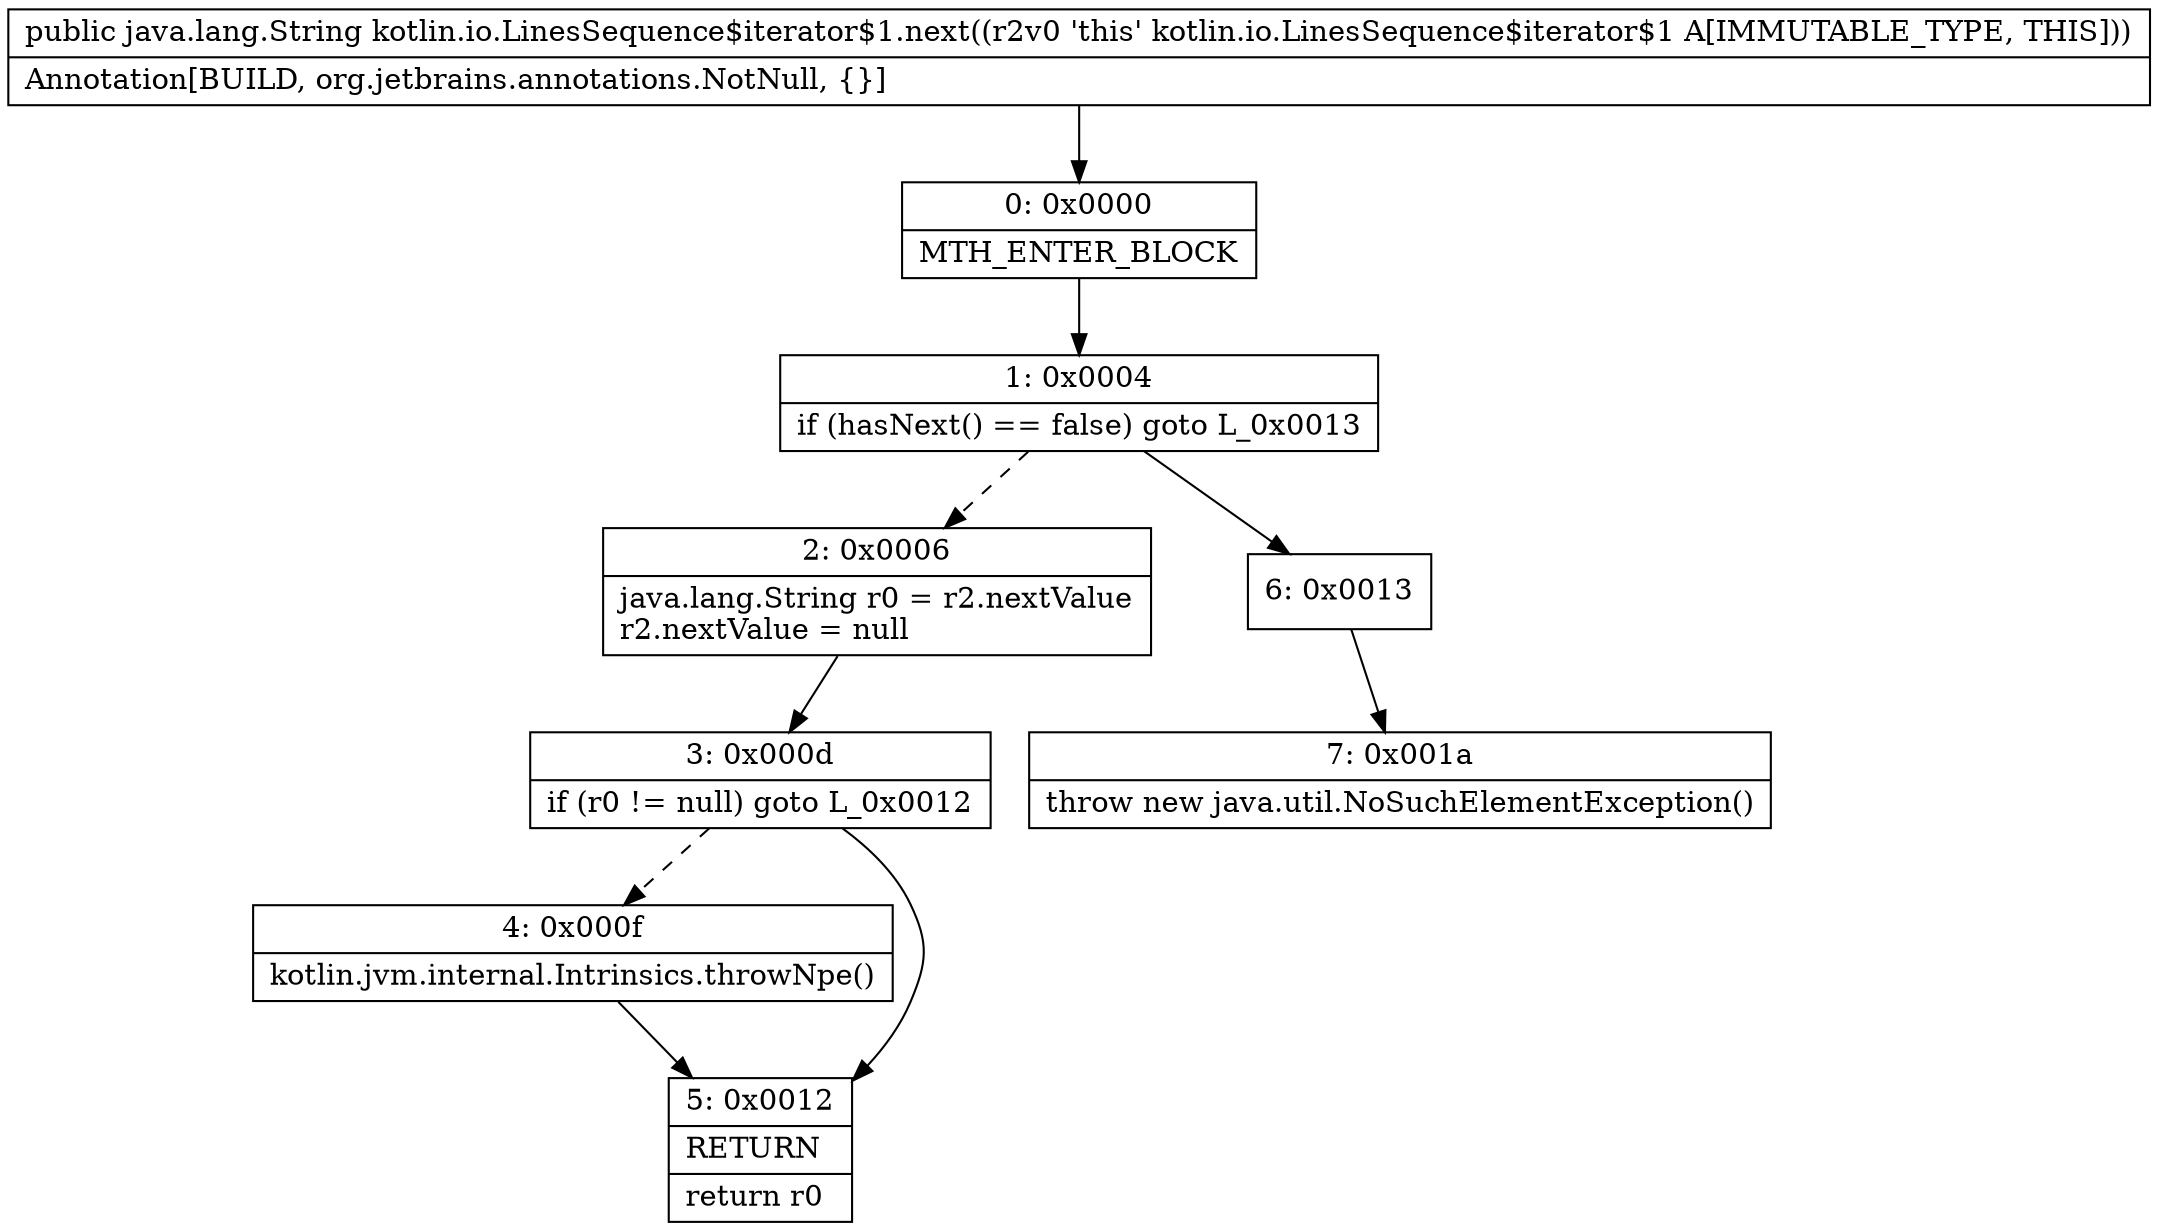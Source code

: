 digraph "CFG forkotlin.io.LinesSequence$iterator$1.next()Ljava\/lang\/String;" {
Node_0 [shape=record,label="{0\:\ 0x0000|MTH_ENTER_BLOCK\l}"];
Node_1 [shape=record,label="{1\:\ 0x0004|if (hasNext() == false) goto L_0x0013\l}"];
Node_2 [shape=record,label="{2\:\ 0x0006|java.lang.String r0 = r2.nextValue\lr2.nextValue = null\l}"];
Node_3 [shape=record,label="{3\:\ 0x000d|if (r0 != null) goto L_0x0012\l}"];
Node_4 [shape=record,label="{4\:\ 0x000f|kotlin.jvm.internal.Intrinsics.throwNpe()\l}"];
Node_5 [shape=record,label="{5\:\ 0x0012|RETURN\l|return r0\l}"];
Node_6 [shape=record,label="{6\:\ 0x0013}"];
Node_7 [shape=record,label="{7\:\ 0x001a|throw new java.util.NoSuchElementException()\l}"];
MethodNode[shape=record,label="{public java.lang.String kotlin.io.LinesSequence$iterator$1.next((r2v0 'this' kotlin.io.LinesSequence$iterator$1 A[IMMUTABLE_TYPE, THIS]))  | Annotation[BUILD, org.jetbrains.annotations.NotNull, \{\}]\l}"];
MethodNode -> Node_0;
Node_0 -> Node_1;
Node_1 -> Node_2[style=dashed];
Node_1 -> Node_6;
Node_2 -> Node_3;
Node_3 -> Node_4[style=dashed];
Node_3 -> Node_5;
Node_4 -> Node_5;
Node_6 -> Node_7;
}

